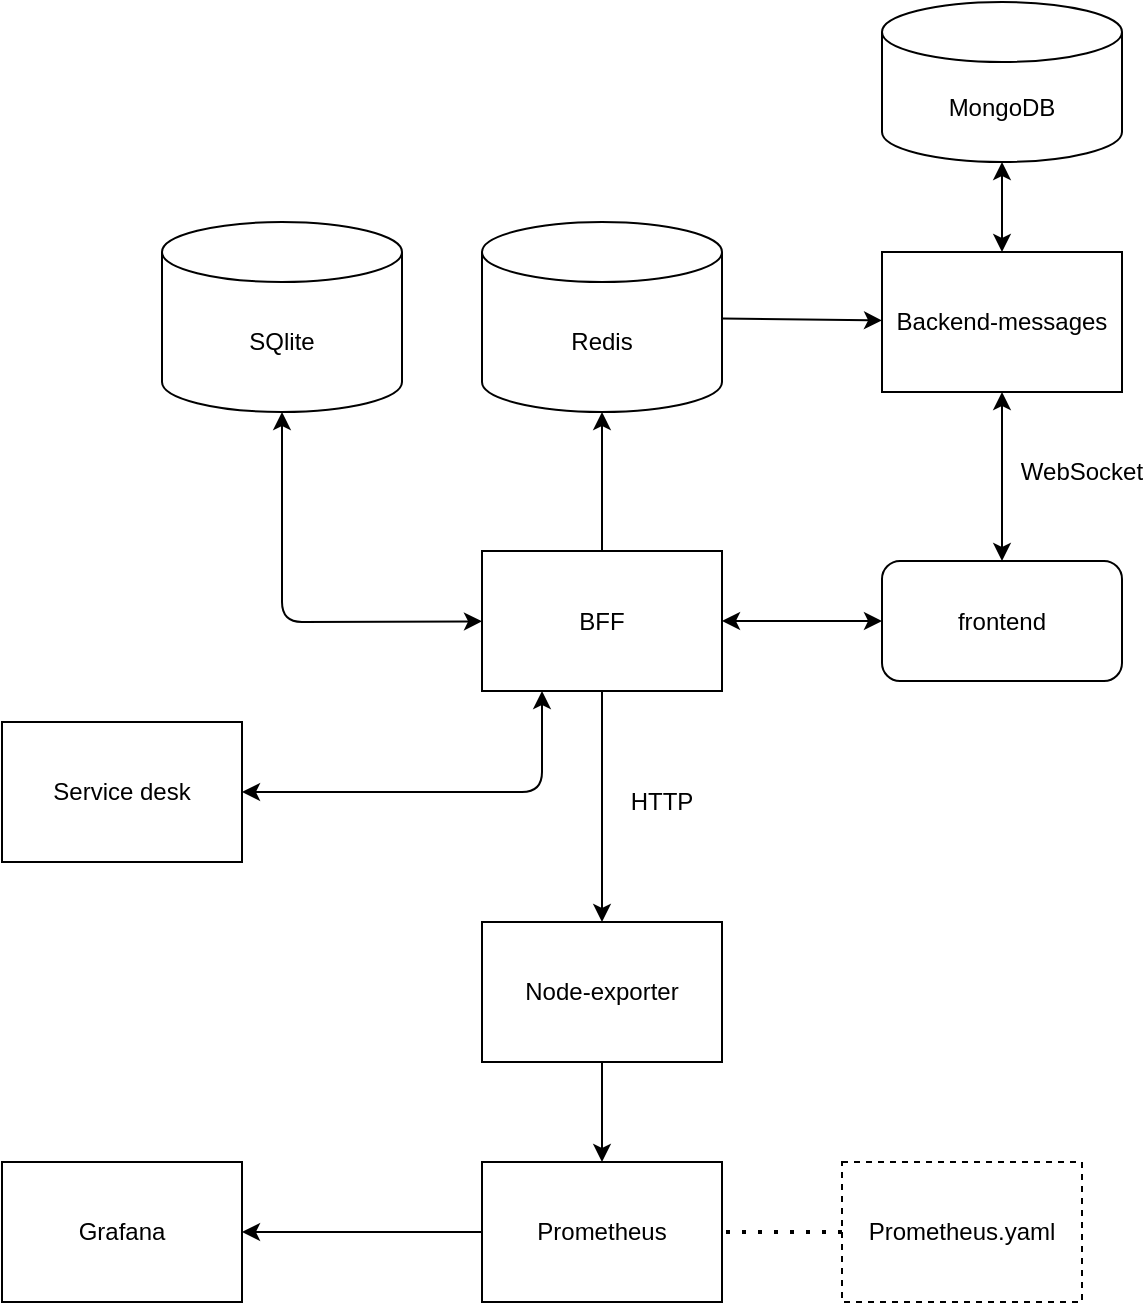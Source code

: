 <mxfile>
    <diagram id="BU69t7LNvMJGxi-lKEIK" name="Page-1">
        <mxGraphModel dx="1216" dy="649" grid="1" gridSize="10" guides="1" tooltips="1" connect="1" arrows="1" fold="1" page="1" pageScale="1" pageWidth="827" pageHeight="1169" math="0" shadow="0">
            <root>
                <mxCell id="0"/>
                <mxCell id="1" parent="0"/>
                <mxCell id="2" value="BFF" style="rounded=0;whiteSpace=wrap;html=1;" parent="1" vertex="1">
                    <mxGeometry x="400" y="514.5" width="120" height="70" as="geometry"/>
                </mxCell>
                <mxCell id="7" value="Service desk" style="rounded=0;whiteSpace=wrap;html=1;" parent="1" vertex="1">
                    <mxGeometry x="160" y="600" width="120" height="70" as="geometry"/>
                </mxCell>
                <mxCell id="8" value="" style="endArrow=classic;startArrow=classic;html=1;exitX=1;exitY=0.5;exitDx=0;exitDy=0;entryX=0.25;entryY=1;entryDx=0;entryDy=0;" parent="1" source="7" target="2" edge="1">
                    <mxGeometry width="50" height="50" relative="1" as="geometry">
                        <mxPoint x="320" y="730" as="sourcePoint"/>
                        <mxPoint x="430" y="590" as="targetPoint"/>
                        <Array as="points">
                            <mxPoint x="430" y="635"/>
                        </Array>
                    </mxGeometry>
                </mxCell>
                <mxCell id="10" value="frontend" style="rounded=1;whiteSpace=wrap;html=1;" parent="1" vertex="1">
                    <mxGeometry x="600" y="519.5" width="120" height="60" as="geometry"/>
                </mxCell>
                <mxCell id="12" value="" style="endArrow=classic;startArrow=classic;html=1;" parent="1" source="2" target="10" edge="1">
                    <mxGeometry width="50" height="50" relative="1" as="geometry">
                        <mxPoint x="610" y="410" as="sourcePoint"/>
                        <mxPoint x="660" y="360" as="targetPoint"/>
                    </mxGeometry>
                </mxCell>
                <mxCell id="15" value="Grafana" style="rounded=0;whiteSpace=wrap;html=1;" parent="1" vertex="1">
                    <mxGeometry x="160" y="820" width="120" height="70" as="geometry"/>
                </mxCell>
                <mxCell id="16" value="Prometheus" style="rounded=0;whiteSpace=wrap;html=1;" parent="1" vertex="1">
                    <mxGeometry x="400" y="820" width="120" height="70" as="geometry"/>
                </mxCell>
                <mxCell id="17" value="" style="endArrow=classic;html=1;entryX=1;entryY=0.5;entryDx=0;entryDy=0;exitX=0;exitY=0.5;exitDx=0;exitDy=0;" parent="1" source="16" target="15" edge="1">
                    <mxGeometry width="50" height="50" relative="1" as="geometry">
                        <mxPoint x="460" y="940" as="sourcePoint"/>
                        <mxPoint x="510" y="890" as="targetPoint"/>
                    </mxGeometry>
                </mxCell>
                <mxCell id="18" value="" style="endArrow=none;dashed=1;html=1;dashPattern=1 3;strokeWidth=2;" parent="1" source="19" target="16" edge="1">
                    <mxGeometry width="50" height="50" relative="1" as="geometry">
                        <mxPoint x="630" y="1080" as="sourcePoint"/>
                        <mxPoint x="680" y="1030" as="targetPoint"/>
                    </mxGeometry>
                </mxCell>
                <mxCell id="19" value="Prometheus.yaml" style="rounded=0;whiteSpace=wrap;html=1;dashed=1;" parent="1" vertex="1">
                    <mxGeometry x="580" y="820" width="120" height="70" as="geometry"/>
                </mxCell>
                <mxCell id="20" value="Node-exporter" style="rounded=0;whiteSpace=wrap;html=1;" parent="1" vertex="1">
                    <mxGeometry x="400" y="700" width="120" height="70" as="geometry"/>
                </mxCell>
                <mxCell id="22" value="" style="endArrow=classic;html=1;" parent="1" source="20" target="16" edge="1">
                    <mxGeometry width="50" height="50" relative="1" as="geometry">
                        <mxPoint x="460" y="960" as="sourcePoint"/>
                        <mxPoint x="510" y="910" as="targetPoint"/>
                    </mxGeometry>
                </mxCell>
                <mxCell id="24" value="" style="endArrow=classic;html=1;" parent="1" source="2" target="20" edge="1">
                    <mxGeometry width="50" height="50" relative="1" as="geometry">
                        <mxPoint x="460" y="590" as="sourcePoint"/>
                        <mxPoint x="470" y="870" as="targetPoint"/>
                    </mxGeometry>
                </mxCell>
                <mxCell id="25" value="Backend-messages" style="rounded=0;whiteSpace=wrap;html=1;" parent="1" vertex="1">
                    <mxGeometry x="600" y="365" width="120" height="70" as="geometry"/>
                </mxCell>
                <mxCell id="27" value="" style="endArrow=classic;startArrow=classic;html=1;" parent="1" source="10" target="25" edge="1">
                    <mxGeometry width="50" height="50" relative="1" as="geometry">
                        <mxPoint x="350" y="485" as="sourcePoint"/>
                        <mxPoint x="350" y="435" as="targetPoint"/>
                    </mxGeometry>
                </mxCell>
                <mxCell id="28" value="WebSocket" style="text;html=1;align=center;verticalAlign=middle;whiteSpace=wrap;rounded=0;" parent="1" vertex="1">
                    <mxGeometry x="670" y="460" width="60" height="30" as="geometry"/>
                </mxCell>
                <mxCell id="30" value="HTTP" style="text;html=1;align=center;verticalAlign=middle;whiteSpace=wrap;rounded=0;" parent="1" vertex="1">
                    <mxGeometry x="460" y="625" width="60" height="30" as="geometry"/>
                </mxCell>
                <mxCell id="32" value="Redis" style="shape=cylinder3;whiteSpace=wrap;html=1;boundedLbl=1;backgroundOutline=1;size=15;" parent="1" vertex="1">
                    <mxGeometry x="400" y="350" width="120" height="95" as="geometry"/>
                </mxCell>
                <mxCell id="34" value="" style="endArrow=classic;startArrow=classic;html=1;" parent="1" source="36" target="25" edge="1">
                    <mxGeometry width="50" height="50" relative="1" as="geometry">
                        <mxPoint x="660" y="300" as="sourcePoint"/>
                        <mxPoint x="500" y="380" as="targetPoint"/>
                    </mxGeometry>
                </mxCell>
                <mxCell id="36" value="MongoDB" style="shape=cylinder3;whiteSpace=wrap;html=1;boundedLbl=1;backgroundOutline=1;size=15;" parent="1" vertex="1">
                    <mxGeometry x="600" y="240" width="120" height="80" as="geometry"/>
                </mxCell>
                <mxCell id="37" value="" style="endArrow=classic;startArrow=classic;html=1;" parent="1" source="38" target="2" edge="1">
                    <mxGeometry width="50" height="50" relative="1" as="geometry">
                        <mxPoint x="350" y="550" as="sourcePoint"/>
                        <mxPoint x="290" y="450" as="targetPoint"/>
                        <Array as="points">
                            <mxPoint x="300" y="550"/>
                        </Array>
                    </mxGeometry>
                </mxCell>
                <mxCell id="38" value="SQlite" style="shape=cylinder3;whiteSpace=wrap;html=1;boundedLbl=1;backgroundOutline=1;size=15;" parent="1" vertex="1">
                    <mxGeometry x="240" y="350" width="120" height="95" as="geometry"/>
                </mxCell>
                <mxCell id="40" value="" style="endArrow=classic;html=1;" parent="1" source="2" target="32" edge="1">
                    <mxGeometry width="50" height="50" relative="1" as="geometry">
                        <mxPoint x="470" y="595" as="sourcePoint"/>
                        <mxPoint x="470" y="690" as="targetPoint"/>
                    </mxGeometry>
                </mxCell>
                <mxCell id="41" value="" style="endArrow=classic;html=1;" parent="1" source="32" target="25" edge="1">
                    <mxGeometry width="50" height="50" relative="1" as="geometry">
                        <mxPoint x="470" y="525" as="sourcePoint"/>
                        <mxPoint x="470" y="455" as="targetPoint"/>
                    </mxGeometry>
                </mxCell>
            </root>
        </mxGraphModel>
    </diagram>
</mxfile>